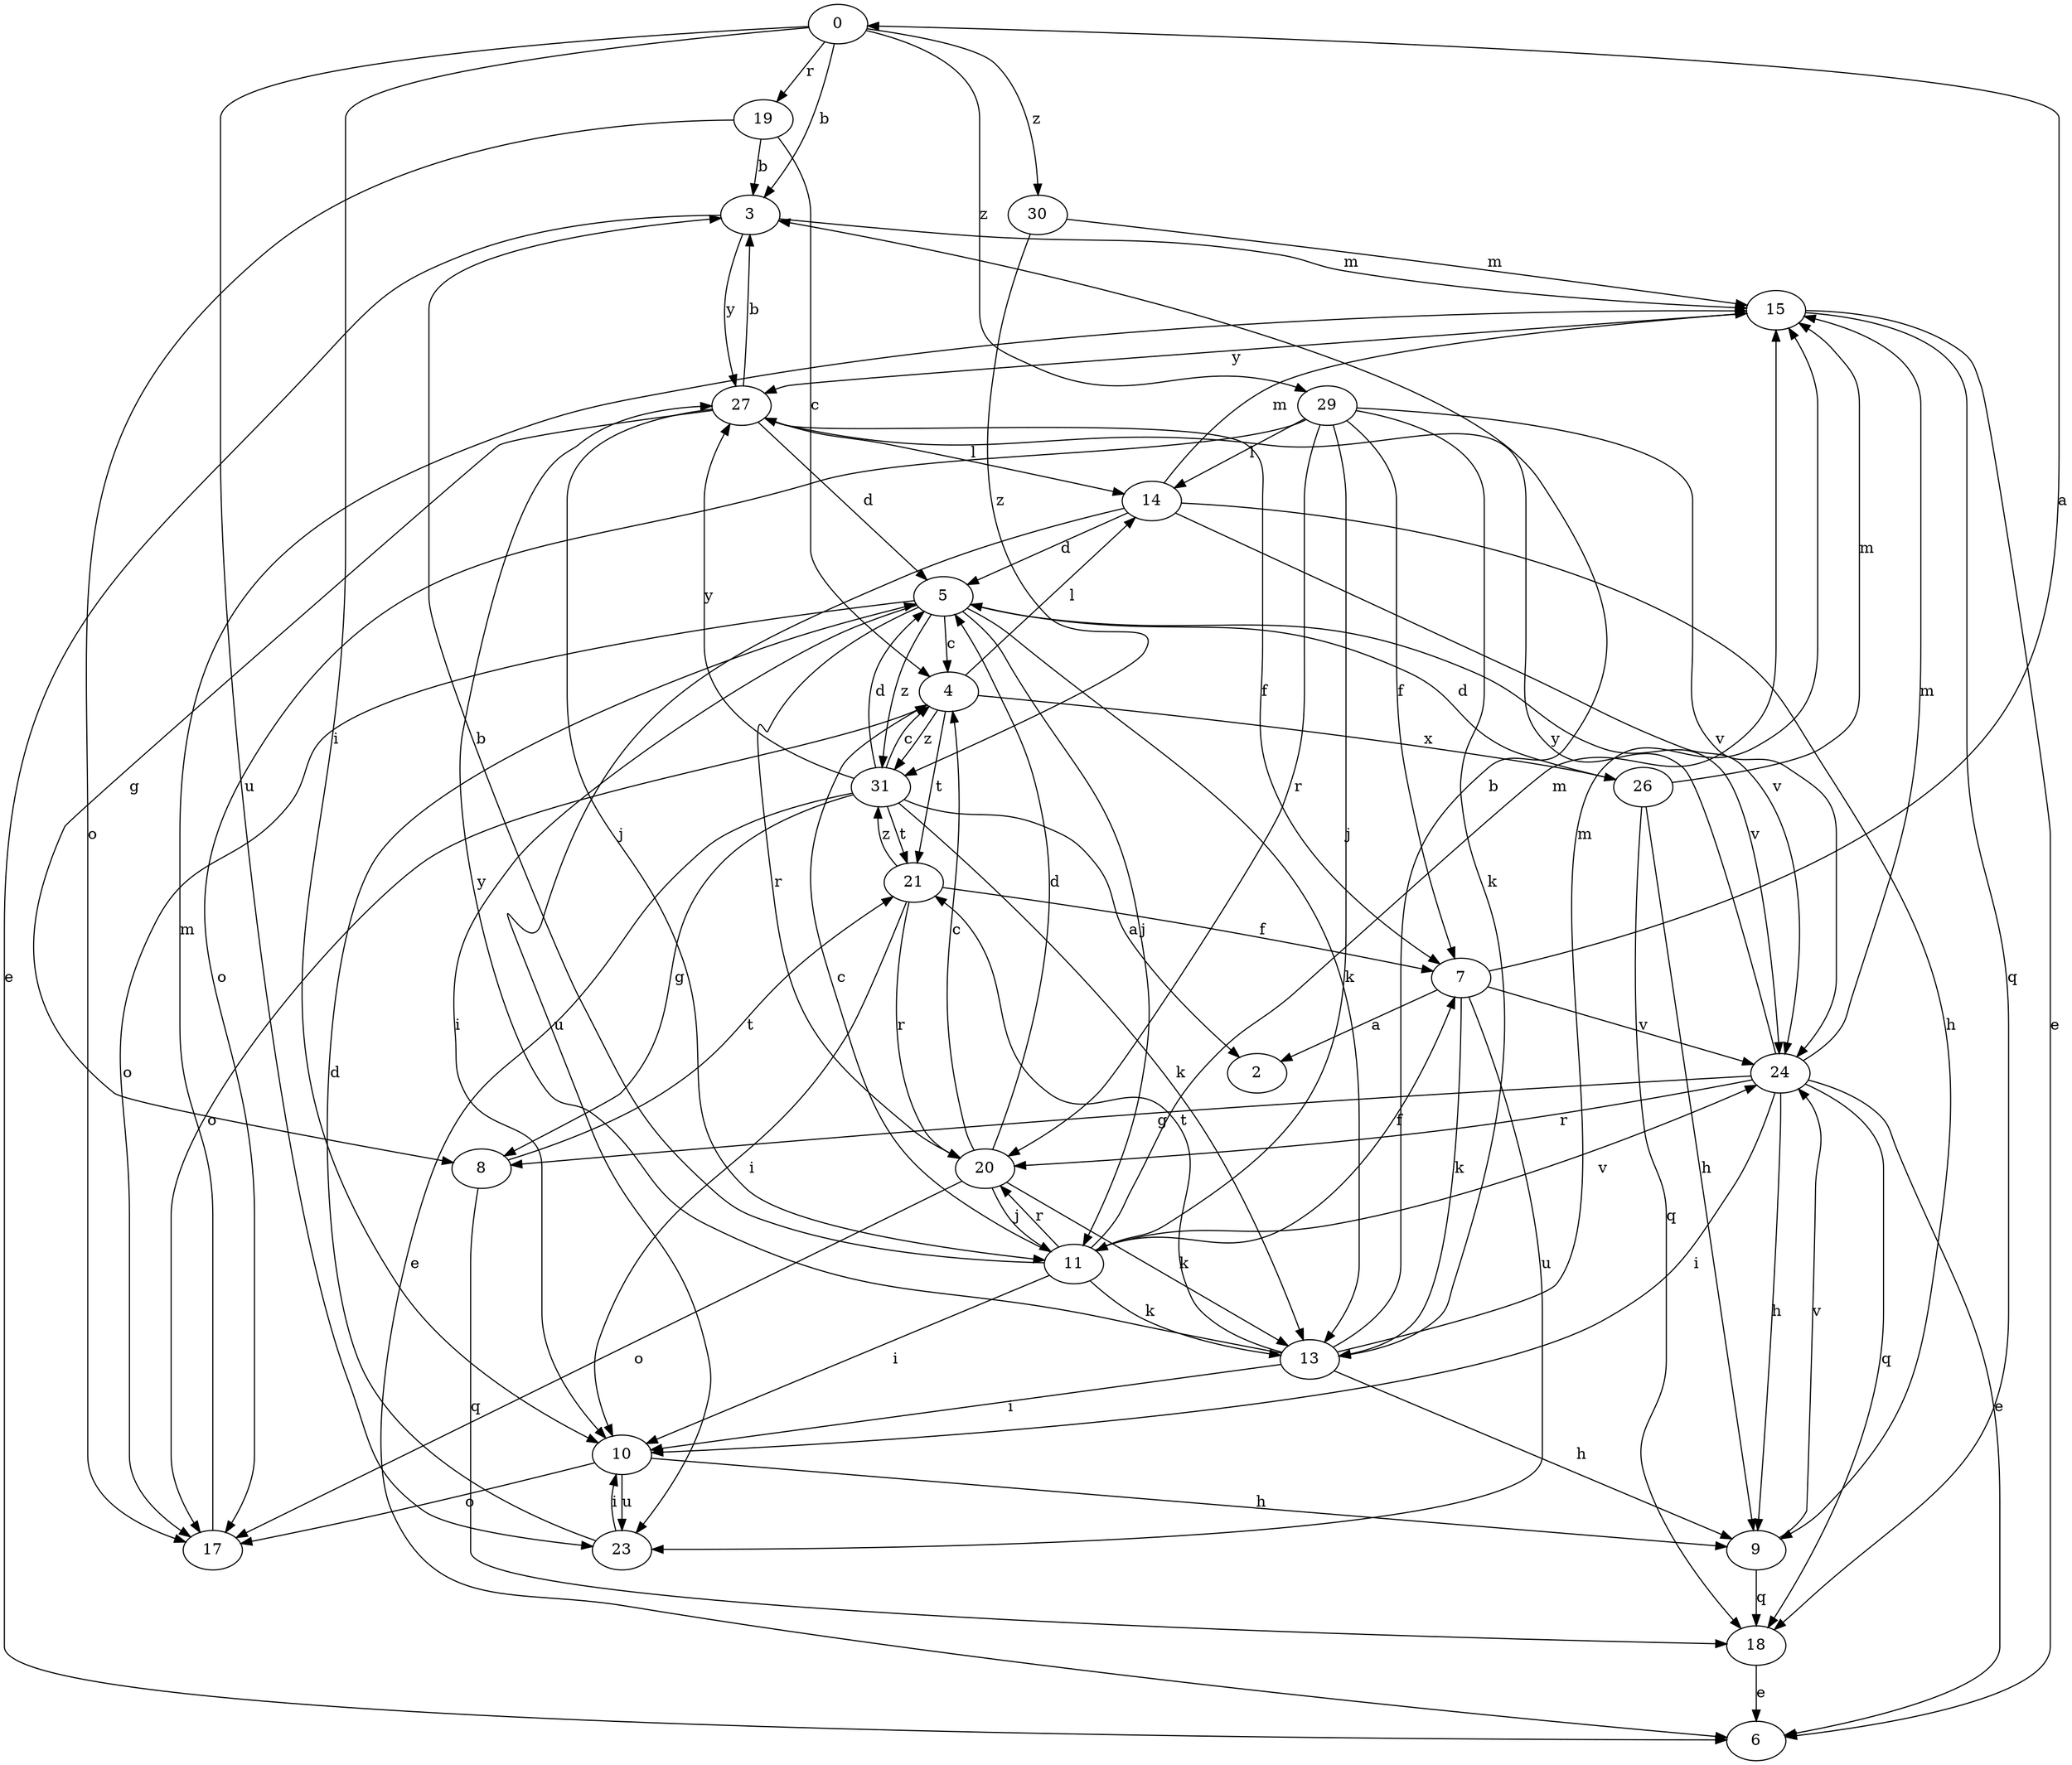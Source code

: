 strict digraph  {
0;
2;
3;
4;
5;
6;
7;
8;
9;
10;
11;
13;
14;
15;
17;
18;
19;
20;
21;
23;
24;
26;
27;
29;
30;
31;
0 -> 3  [label=b];
0 -> 10  [label=i];
0 -> 19  [label=r];
0 -> 23  [label=u];
0 -> 29  [label=z];
0 -> 30  [label=z];
3 -> 6  [label=e];
3 -> 15  [label=m];
3 -> 27  [label=y];
4 -> 14  [label=l];
4 -> 17  [label=o];
4 -> 21  [label=t];
4 -> 26  [label=x];
4 -> 31  [label=z];
5 -> 4  [label=c];
5 -> 10  [label=i];
5 -> 11  [label=j];
5 -> 13  [label=k];
5 -> 17  [label=o];
5 -> 20  [label=r];
5 -> 24  [label=v];
5 -> 31  [label=z];
7 -> 0  [label=a];
7 -> 2  [label=a];
7 -> 13  [label=k];
7 -> 23  [label=u];
7 -> 24  [label=v];
8 -> 18  [label=q];
8 -> 21  [label=t];
9 -> 18  [label=q];
9 -> 24  [label=v];
10 -> 9  [label=h];
10 -> 17  [label=o];
10 -> 23  [label=u];
11 -> 3  [label=b];
11 -> 4  [label=c];
11 -> 7  [label=f];
11 -> 10  [label=i];
11 -> 13  [label=k];
11 -> 15  [label=m];
11 -> 20  [label=r];
11 -> 24  [label=v];
13 -> 3  [label=b];
13 -> 9  [label=h];
13 -> 10  [label=i];
13 -> 15  [label=m];
13 -> 21  [label=t];
13 -> 27  [label=y];
14 -> 5  [label=d];
14 -> 9  [label=h];
14 -> 15  [label=m];
14 -> 23  [label=u];
14 -> 24  [label=v];
15 -> 6  [label=e];
15 -> 18  [label=q];
15 -> 27  [label=y];
17 -> 15  [label=m];
18 -> 6  [label=e];
19 -> 3  [label=b];
19 -> 4  [label=c];
19 -> 17  [label=o];
20 -> 4  [label=c];
20 -> 5  [label=d];
20 -> 11  [label=j];
20 -> 13  [label=k];
20 -> 17  [label=o];
21 -> 7  [label=f];
21 -> 10  [label=i];
21 -> 20  [label=r];
21 -> 31  [label=z];
23 -> 5  [label=d];
23 -> 10  [label=i];
24 -> 6  [label=e];
24 -> 8  [label=g];
24 -> 9  [label=h];
24 -> 10  [label=i];
24 -> 15  [label=m];
24 -> 18  [label=q];
24 -> 20  [label=r];
24 -> 27  [label=y];
26 -> 5  [label=d];
26 -> 9  [label=h];
26 -> 15  [label=m];
26 -> 18  [label=q];
27 -> 3  [label=b];
27 -> 5  [label=d];
27 -> 7  [label=f];
27 -> 8  [label=g];
27 -> 11  [label=j];
27 -> 14  [label=l];
29 -> 7  [label=f];
29 -> 11  [label=j];
29 -> 13  [label=k];
29 -> 14  [label=l];
29 -> 17  [label=o];
29 -> 20  [label=r];
29 -> 24  [label=v];
30 -> 15  [label=m];
30 -> 31  [label=z];
31 -> 2  [label=a];
31 -> 4  [label=c];
31 -> 5  [label=d];
31 -> 6  [label=e];
31 -> 8  [label=g];
31 -> 13  [label=k];
31 -> 21  [label=t];
31 -> 27  [label=y];
}
